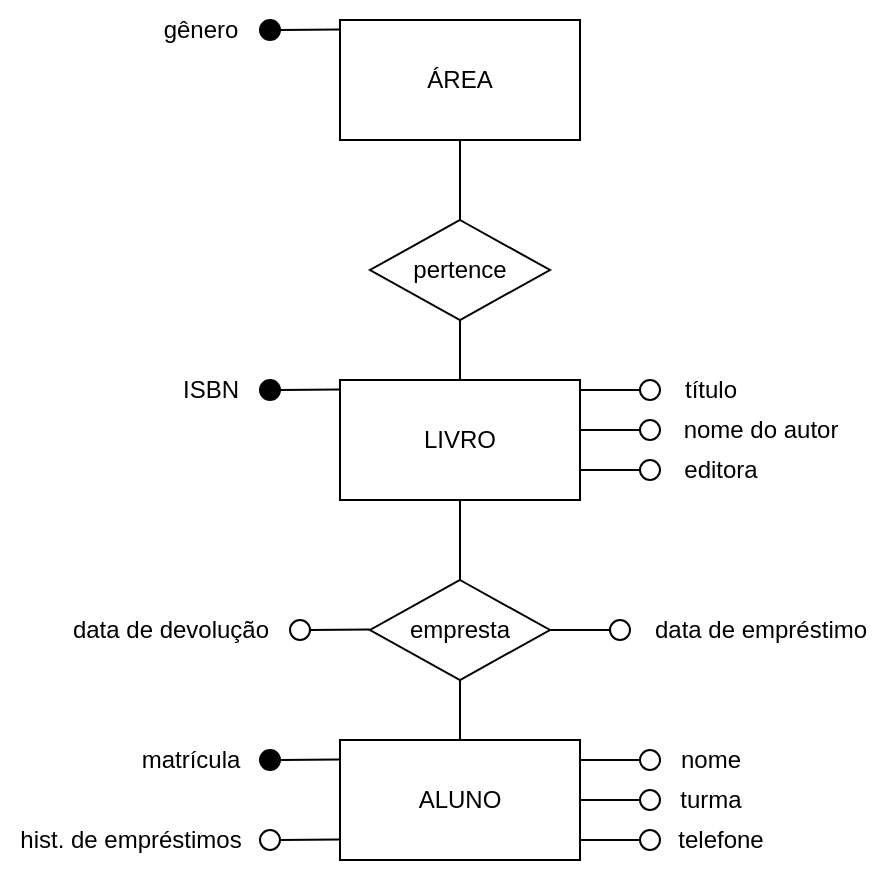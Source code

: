 <mxfile version="21.1.8" type="github">
  <diagram name="Página-1" id="qcd2f4EmbbBOy3EuTIoG">
    <mxGraphModel dx="648" dy="381" grid="1" gridSize="10" guides="1" tooltips="1" connect="1" arrows="1" fold="1" page="1" pageScale="1" pageWidth="827" pageHeight="1169" math="0" shadow="0">
      <root>
        <mxCell id="0" />
        <mxCell id="1" parent="0" />
        <mxCell id="NpOdu0ahjYE1c_e9XBfU-1" value="LIVRO" style="rounded=0;whiteSpace=wrap;html=1;" vertex="1" parent="1">
          <mxGeometry x="520" y="280" width="120" height="60" as="geometry" />
        </mxCell>
        <mxCell id="NpOdu0ahjYE1c_e9XBfU-3" value="ALUNO" style="rounded=0;whiteSpace=wrap;html=1;" vertex="1" parent="1">
          <mxGeometry x="520" y="460" width="120" height="60" as="geometry" />
        </mxCell>
        <mxCell id="NpOdu0ahjYE1c_e9XBfU-4" value="ÁREA" style="rounded=0;whiteSpace=wrap;html=1;" vertex="1" parent="1">
          <mxGeometry x="520" y="100" width="120" height="60" as="geometry" />
        </mxCell>
        <mxCell id="NpOdu0ahjYE1c_e9XBfU-5" value="" style="ellipse;whiteSpace=wrap;html=1;aspect=fixed;" vertex="1" parent="1">
          <mxGeometry x="670" y="280" width="10" height="10" as="geometry" />
        </mxCell>
        <mxCell id="NpOdu0ahjYE1c_e9XBfU-6" value="" style="endArrow=none;html=1;rounded=0;exitX=1;exitY=0.25;exitDx=0;exitDy=0;entryX=0;entryY=0.5;entryDx=0;entryDy=0;" edge="1" parent="1" target="NpOdu0ahjYE1c_e9XBfU-5">
          <mxGeometry width="50" height="50" relative="1" as="geometry">
            <mxPoint x="640" y="285" as="sourcePoint" />
            <mxPoint x="675" y="285" as="targetPoint" />
          </mxGeometry>
        </mxCell>
        <mxCell id="NpOdu0ahjYE1c_e9XBfU-7" value="título" style="text;html=1;align=center;verticalAlign=middle;resizable=0;points=[];autosize=1;strokeColor=none;fillColor=none;" vertex="1" parent="1">
          <mxGeometry x="680" y="270" width="50" height="30" as="geometry" />
        </mxCell>
        <mxCell id="NpOdu0ahjYE1c_e9XBfU-8" value="" style="ellipse;whiteSpace=wrap;html=1;aspect=fixed;" vertex="1" parent="1">
          <mxGeometry x="670" y="300" width="10" height="10" as="geometry" />
        </mxCell>
        <mxCell id="NpOdu0ahjYE1c_e9XBfU-9" value="" style="endArrow=none;html=1;rounded=0;exitX=1;exitY=0.25;exitDx=0;exitDy=0;entryX=0;entryY=0.5;entryDx=0;entryDy=0;" edge="1" parent="1" target="NpOdu0ahjYE1c_e9XBfU-8">
          <mxGeometry width="50" height="50" relative="1" as="geometry">
            <mxPoint x="640" y="305" as="sourcePoint" />
            <mxPoint x="675" y="305" as="targetPoint" />
          </mxGeometry>
        </mxCell>
        <mxCell id="NpOdu0ahjYE1c_e9XBfU-10" value="nome do autor" style="text;html=1;align=center;verticalAlign=middle;resizable=0;points=[];autosize=1;strokeColor=none;fillColor=none;" vertex="1" parent="1">
          <mxGeometry x="680" y="290" width="100" height="30" as="geometry" />
        </mxCell>
        <mxCell id="NpOdu0ahjYE1c_e9XBfU-11" value="" style="ellipse;whiteSpace=wrap;html=1;aspect=fixed;" vertex="1" parent="1">
          <mxGeometry x="670" y="320" width="10" height="10" as="geometry" />
        </mxCell>
        <mxCell id="NpOdu0ahjYE1c_e9XBfU-12" value="" style="endArrow=none;html=1;rounded=0;exitX=1;exitY=0.25;exitDx=0;exitDy=0;entryX=0;entryY=0.5;entryDx=0;entryDy=0;" edge="1" parent="1" target="NpOdu0ahjYE1c_e9XBfU-11">
          <mxGeometry width="50" height="50" relative="1" as="geometry">
            <mxPoint x="640" y="325" as="sourcePoint" />
            <mxPoint x="675" y="325" as="targetPoint" />
          </mxGeometry>
        </mxCell>
        <mxCell id="NpOdu0ahjYE1c_e9XBfU-13" value="editora" style="text;html=1;align=center;verticalAlign=middle;resizable=0;points=[];autosize=1;strokeColor=none;fillColor=none;" vertex="1" parent="1">
          <mxGeometry x="680" y="310" width="60" height="30" as="geometry" />
        </mxCell>
        <mxCell id="NpOdu0ahjYE1c_e9XBfU-14" value="" style="ellipse;whiteSpace=wrap;html=1;aspect=fixed;fillColor=#000000;" vertex="1" parent="1">
          <mxGeometry x="480" y="280" width="10" height="10" as="geometry" />
        </mxCell>
        <mxCell id="NpOdu0ahjYE1c_e9XBfU-15" value="" style="endArrow=none;html=1;rounded=0;exitX=1;exitY=0.5;exitDx=0;exitDy=0;entryX=0;entryY=0.5;entryDx=0;entryDy=0;" edge="1" parent="1" source="NpOdu0ahjYE1c_e9XBfU-14">
          <mxGeometry width="50" height="50" relative="1" as="geometry">
            <mxPoint x="490" y="284.8" as="sourcePoint" />
            <mxPoint x="520" y="284.8" as="targetPoint" />
          </mxGeometry>
        </mxCell>
        <mxCell id="NpOdu0ahjYE1c_e9XBfU-16" value="ISBN" style="text;html=1;align=center;verticalAlign=middle;resizable=0;points=[];autosize=1;strokeColor=none;fillColor=none;" vertex="1" parent="1">
          <mxGeometry x="430" y="270" width="50" height="30" as="geometry" />
        </mxCell>
        <mxCell id="NpOdu0ahjYE1c_e9XBfU-17" value="" style="ellipse;whiteSpace=wrap;html=1;aspect=fixed;" vertex="1" parent="1">
          <mxGeometry x="670" y="465" width="10" height="10" as="geometry" />
        </mxCell>
        <mxCell id="NpOdu0ahjYE1c_e9XBfU-18" value="" style="endArrow=none;html=1;rounded=0;exitX=1;exitY=0.25;exitDx=0;exitDy=0;entryX=0;entryY=0.5;entryDx=0;entryDy=0;" edge="1" parent="1" target="NpOdu0ahjYE1c_e9XBfU-17">
          <mxGeometry width="50" height="50" relative="1" as="geometry">
            <mxPoint x="640" y="470" as="sourcePoint" />
            <mxPoint x="675" y="470" as="targetPoint" />
          </mxGeometry>
        </mxCell>
        <mxCell id="NpOdu0ahjYE1c_e9XBfU-19" value="nome" style="text;html=1;align=center;verticalAlign=middle;resizable=0;points=[];autosize=1;strokeColor=none;fillColor=none;" vertex="1" parent="1">
          <mxGeometry x="680" y="455" width="50" height="30" as="geometry" />
        </mxCell>
        <mxCell id="NpOdu0ahjYE1c_e9XBfU-20" value="" style="ellipse;whiteSpace=wrap;html=1;aspect=fixed;" vertex="1" parent="1">
          <mxGeometry x="670" y="485" width="10" height="10" as="geometry" />
        </mxCell>
        <mxCell id="NpOdu0ahjYE1c_e9XBfU-21" value="" style="endArrow=none;html=1;rounded=0;exitX=1;exitY=0.25;exitDx=0;exitDy=0;entryX=0;entryY=0.5;entryDx=0;entryDy=0;" edge="1" parent="1" target="NpOdu0ahjYE1c_e9XBfU-20">
          <mxGeometry width="50" height="50" relative="1" as="geometry">
            <mxPoint x="640" y="490" as="sourcePoint" />
            <mxPoint x="675" y="490" as="targetPoint" />
          </mxGeometry>
        </mxCell>
        <mxCell id="NpOdu0ahjYE1c_e9XBfU-22" value="turma" style="text;html=1;align=center;verticalAlign=middle;resizable=0;points=[];autosize=1;strokeColor=none;fillColor=none;" vertex="1" parent="1">
          <mxGeometry x="680" y="475" width="50" height="30" as="geometry" />
        </mxCell>
        <mxCell id="NpOdu0ahjYE1c_e9XBfU-23" value="" style="ellipse;whiteSpace=wrap;html=1;aspect=fixed;" vertex="1" parent="1">
          <mxGeometry x="670" y="505" width="10" height="10" as="geometry" />
        </mxCell>
        <mxCell id="NpOdu0ahjYE1c_e9XBfU-24" value="" style="endArrow=none;html=1;rounded=0;exitX=1;exitY=0.25;exitDx=0;exitDy=0;entryX=0;entryY=0.5;entryDx=0;entryDy=0;" edge="1" parent="1" target="NpOdu0ahjYE1c_e9XBfU-23">
          <mxGeometry width="50" height="50" relative="1" as="geometry">
            <mxPoint x="640" y="510" as="sourcePoint" />
            <mxPoint x="675" y="510" as="targetPoint" />
          </mxGeometry>
        </mxCell>
        <mxCell id="NpOdu0ahjYE1c_e9XBfU-25" value="telefone" style="text;html=1;align=center;verticalAlign=middle;resizable=0;points=[];autosize=1;strokeColor=none;fillColor=none;" vertex="1" parent="1">
          <mxGeometry x="675" y="495" width="70" height="30" as="geometry" />
        </mxCell>
        <mxCell id="NpOdu0ahjYE1c_e9XBfU-26" value="" style="ellipse;whiteSpace=wrap;html=1;aspect=fixed;fillColor=#000000;" vertex="1" parent="1">
          <mxGeometry x="480" y="465" width="10" height="10" as="geometry" />
        </mxCell>
        <mxCell id="NpOdu0ahjYE1c_e9XBfU-27" value="" style="endArrow=none;html=1;rounded=0;exitX=1;exitY=0.5;exitDx=0;exitDy=0;entryX=0;entryY=0.5;entryDx=0;entryDy=0;" edge="1" parent="1" source="NpOdu0ahjYE1c_e9XBfU-26">
          <mxGeometry width="50" height="50" relative="1" as="geometry">
            <mxPoint x="490" y="469.8" as="sourcePoint" />
            <mxPoint x="520" y="469.8" as="targetPoint" />
          </mxGeometry>
        </mxCell>
        <mxCell id="NpOdu0ahjYE1c_e9XBfU-28" value="matrícula" style="text;html=1;align=center;verticalAlign=middle;resizable=0;points=[];autosize=1;strokeColor=none;fillColor=none;" vertex="1" parent="1">
          <mxGeometry x="410" y="455" width="70" height="30" as="geometry" />
        </mxCell>
        <mxCell id="NpOdu0ahjYE1c_e9XBfU-29" value="empresta" style="rhombus;whiteSpace=wrap;html=1;" vertex="1" parent="1">
          <mxGeometry x="535" y="380" width="90" height="50" as="geometry" />
        </mxCell>
        <mxCell id="NpOdu0ahjYE1c_e9XBfU-41" value="" style="ellipse;whiteSpace=wrap;html=1;aspect=fixed;" vertex="1" parent="1">
          <mxGeometry x="655" y="400" width="10" height="10" as="geometry" />
        </mxCell>
        <mxCell id="NpOdu0ahjYE1c_e9XBfU-42" value="" style="endArrow=none;html=1;rounded=0;exitX=1;exitY=0.25;exitDx=0;exitDy=0;entryX=0;entryY=0.5;entryDx=0;entryDy=0;" edge="1" parent="1" target="NpOdu0ahjYE1c_e9XBfU-41">
          <mxGeometry width="50" height="50" relative="1" as="geometry">
            <mxPoint x="625" y="405" as="sourcePoint" />
            <mxPoint x="660" y="405" as="targetPoint" />
          </mxGeometry>
        </mxCell>
        <mxCell id="NpOdu0ahjYE1c_e9XBfU-43" value="data de empréstimo" style="text;html=1;align=center;verticalAlign=middle;resizable=0;points=[];autosize=1;strokeColor=none;fillColor=none;" vertex="1" parent="1">
          <mxGeometry x="665" y="390" width="130" height="30" as="geometry" />
        </mxCell>
        <mxCell id="NpOdu0ahjYE1c_e9XBfU-44" value="" style="ellipse;whiteSpace=wrap;html=1;aspect=fixed;fillColor=#FFFFFF;" vertex="1" parent="1">
          <mxGeometry x="480" y="505" width="10" height="10" as="geometry" />
        </mxCell>
        <mxCell id="NpOdu0ahjYE1c_e9XBfU-45" value="" style="endArrow=none;html=1;rounded=0;exitX=1;exitY=0.5;exitDx=0;exitDy=0;entryX=0;entryY=0.5;entryDx=0;entryDy=0;" edge="1" parent="1" source="NpOdu0ahjYE1c_e9XBfU-44">
          <mxGeometry width="50" height="50" relative="1" as="geometry">
            <mxPoint x="490" y="509.8" as="sourcePoint" />
            <mxPoint x="520" y="509.8" as="targetPoint" />
          </mxGeometry>
        </mxCell>
        <mxCell id="NpOdu0ahjYE1c_e9XBfU-46" value="hist. de empréstimos" style="text;html=1;align=center;verticalAlign=middle;resizable=0;points=[];autosize=1;strokeColor=none;fillColor=none;" vertex="1" parent="1">
          <mxGeometry x="350" y="495" width="130" height="30" as="geometry" />
        </mxCell>
        <mxCell id="NpOdu0ahjYE1c_e9XBfU-47" value="" style="endArrow=none;html=1;rounded=0;entryX=0.5;entryY=1;entryDx=0;entryDy=0;exitX=0.5;exitY=0;exitDx=0;exitDy=0;" edge="1" parent="1" source="NpOdu0ahjYE1c_e9XBfU-29" target="NpOdu0ahjYE1c_e9XBfU-1">
          <mxGeometry width="50" height="50" relative="1" as="geometry">
            <mxPoint x="540" y="420" as="sourcePoint" />
            <mxPoint x="590" y="370" as="targetPoint" />
          </mxGeometry>
        </mxCell>
        <mxCell id="NpOdu0ahjYE1c_e9XBfU-48" value="" style="endArrow=none;html=1;rounded=0;entryX=0.5;entryY=1;entryDx=0;entryDy=0;exitX=0.5;exitY=0;exitDx=0;exitDy=0;" edge="1" parent="1" source="NpOdu0ahjYE1c_e9XBfU-3" target="NpOdu0ahjYE1c_e9XBfU-29">
          <mxGeometry width="50" height="50" relative="1" as="geometry">
            <mxPoint x="540" y="420" as="sourcePoint" />
            <mxPoint x="590" y="370" as="targetPoint" />
          </mxGeometry>
        </mxCell>
        <mxCell id="NpOdu0ahjYE1c_e9XBfU-50" value="pertence" style="rhombus;whiteSpace=wrap;html=1;" vertex="1" parent="1">
          <mxGeometry x="535" y="200" width="90" height="50" as="geometry" />
        </mxCell>
        <mxCell id="NpOdu0ahjYE1c_e9XBfU-51" value="" style="endArrow=none;html=1;rounded=0;entryX=0.5;entryY=1;entryDx=0;entryDy=0;exitX=0.5;exitY=0;exitDx=0;exitDy=0;" edge="1" parent="1" source="NpOdu0ahjYE1c_e9XBfU-50">
          <mxGeometry width="50" height="50" relative="1" as="geometry">
            <mxPoint x="540" y="240" as="sourcePoint" />
            <mxPoint x="580" y="160" as="targetPoint" />
          </mxGeometry>
        </mxCell>
        <mxCell id="NpOdu0ahjYE1c_e9XBfU-52" value="" style="endArrow=none;html=1;rounded=0;entryX=0.5;entryY=1;entryDx=0;entryDy=0;exitX=0.5;exitY=0;exitDx=0;exitDy=0;" edge="1" parent="1" target="NpOdu0ahjYE1c_e9XBfU-50">
          <mxGeometry width="50" height="50" relative="1" as="geometry">
            <mxPoint x="580" y="280" as="sourcePoint" />
            <mxPoint x="590" y="190" as="targetPoint" />
          </mxGeometry>
        </mxCell>
        <mxCell id="NpOdu0ahjYE1c_e9XBfU-55" value="" style="ellipse;whiteSpace=wrap;html=1;aspect=fixed;fillColor=#FFFFFF;" vertex="1" parent="1">
          <mxGeometry x="495" y="400" width="10" height="10" as="geometry" />
        </mxCell>
        <mxCell id="NpOdu0ahjYE1c_e9XBfU-56" value="" style="endArrow=none;html=1;rounded=0;exitX=1;exitY=0.5;exitDx=0;exitDy=0;entryX=0;entryY=0.5;entryDx=0;entryDy=0;" edge="1" parent="1" source="NpOdu0ahjYE1c_e9XBfU-55">
          <mxGeometry width="50" height="50" relative="1" as="geometry">
            <mxPoint x="505" y="404.8" as="sourcePoint" />
            <mxPoint x="535" y="404.8" as="targetPoint" />
          </mxGeometry>
        </mxCell>
        <mxCell id="NpOdu0ahjYE1c_e9XBfU-57" value="data de devolução" style="text;html=1;align=center;verticalAlign=middle;resizable=0;points=[];autosize=1;strokeColor=none;fillColor=none;" vertex="1" parent="1">
          <mxGeometry x="375" y="390" width="120" height="30" as="geometry" />
        </mxCell>
        <mxCell id="NpOdu0ahjYE1c_e9XBfU-58" value="" style="ellipse;whiteSpace=wrap;html=1;aspect=fixed;fillColor=#000000;" vertex="1" parent="1">
          <mxGeometry x="480" y="100" width="10" height="10" as="geometry" />
        </mxCell>
        <mxCell id="NpOdu0ahjYE1c_e9XBfU-59" value="" style="endArrow=none;html=1;rounded=0;exitX=1;exitY=0.5;exitDx=0;exitDy=0;entryX=0;entryY=0.5;entryDx=0;entryDy=0;" edge="1" parent="1" source="NpOdu0ahjYE1c_e9XBfU-58">
          <mxGeometry width="50" height="50" relative="1" as="geometry">
            <mxPoint x="490" y="104.8" as="sourcePoint" />
            <mxPoint x="520" y="104.8" as="targetPoint" />
          </mxGeometry>
        </mxCell>
        <mxCell id="NpOdu0ahjYE1c_e9XBfU-60" value="gênero" style="text;html=1;align=center;verticalAlign=middle;resizable=0;points=[];autosize=1;strokeColor=none;fillColor=none;" vertex="1" parent="1">
          <mxGeometry x="420" y="90" width="60" height="30" as="geometry" />
        </mxCell>
      </root>
    </mxGraphModel>
  </diagram>
</mxfile>
